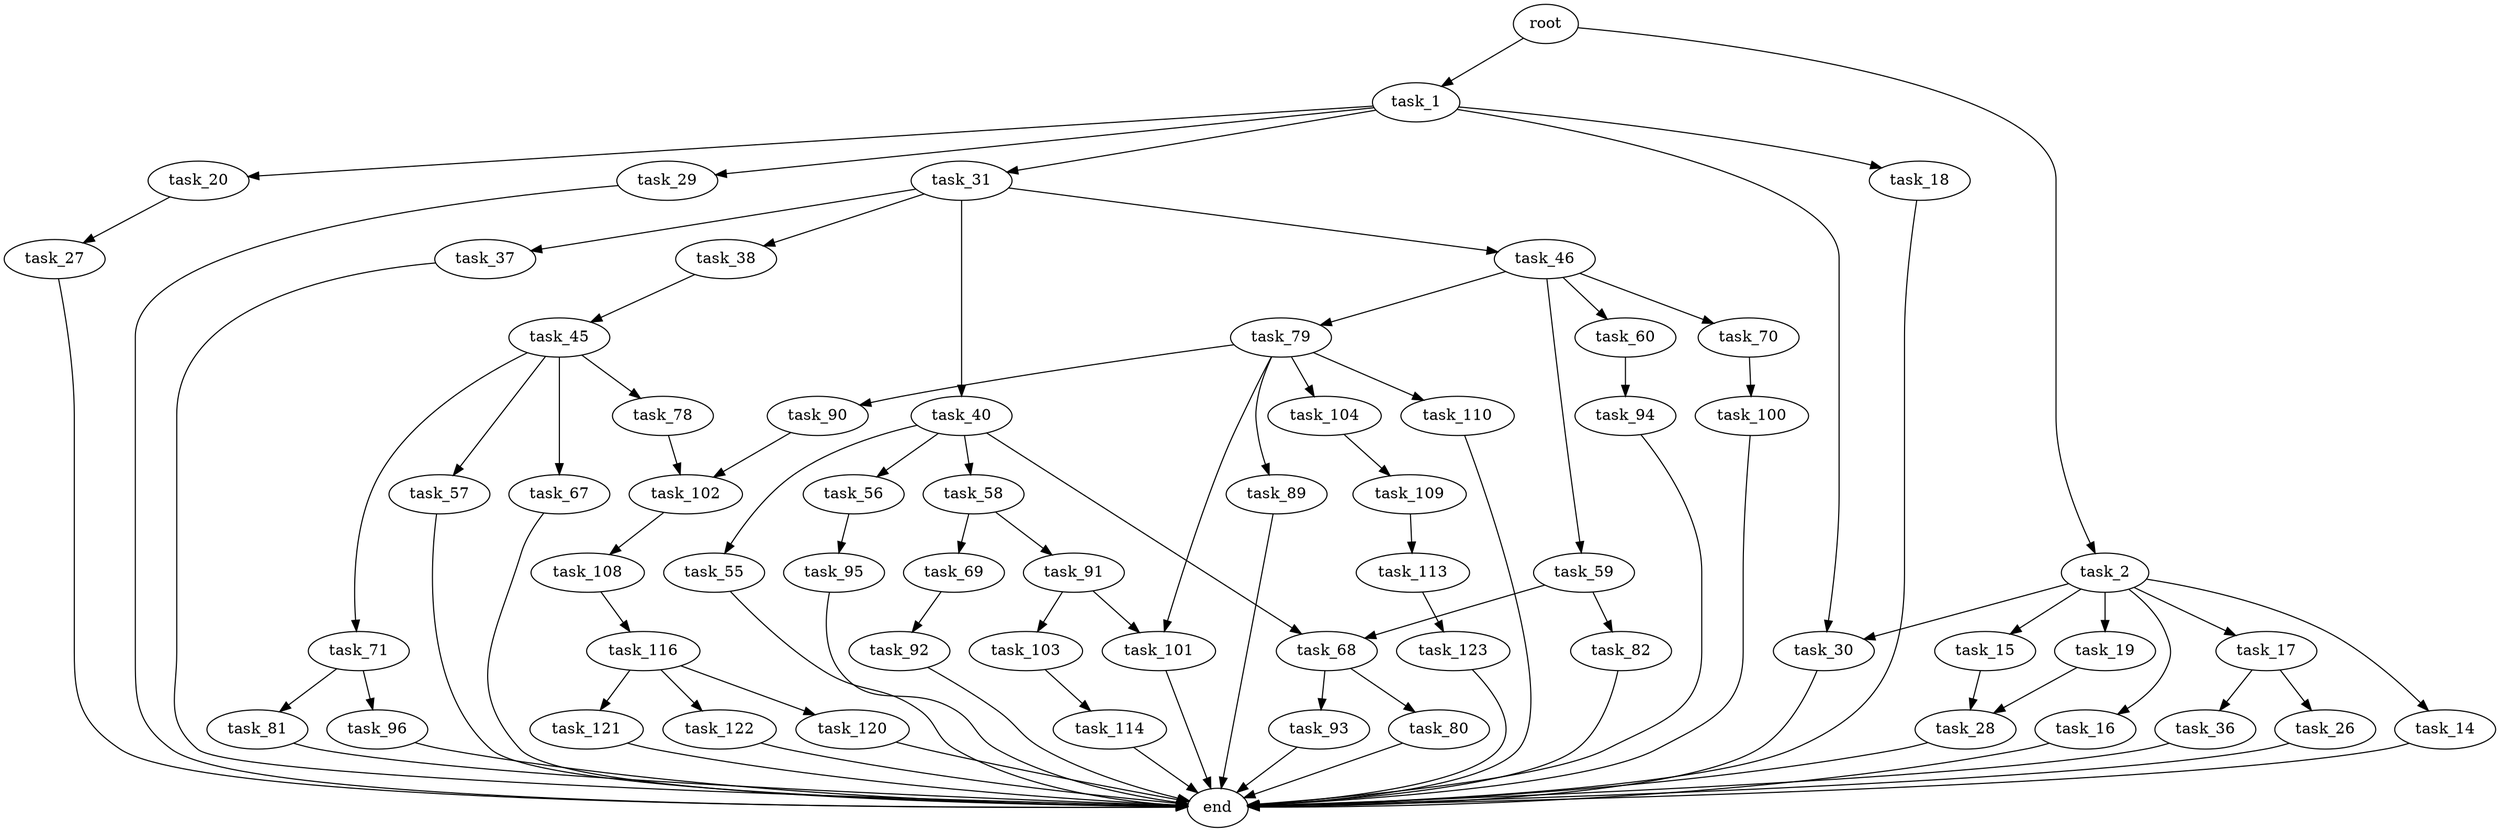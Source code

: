 digraph G {
  root [size="0.000000"];
  task_1 [size="571527007792.000000"];
  task_2 [size="19280040458.000000"];
  task_18 [size="429223477475.000000"];
  task_20 [size="1707298105.000000"];
  task_29 [size="174177031153.000000"];
  task_30 [size="23744095526.000000"];
  task_31 [size="13927680708.000000"];
  task_14 [size="311022543676.000000"];
  task_15 [size="1028131481.000000"];
  task_16 [size="28991029248.000000"];
  task_17 [size="68719476736.000000"];
  task_19 [size="28991029248.000000"];
  end [size="0.000000"];
  task_28 [size="4458176274.000000"];
  task_26 [size="324813559134.000000"];
  task_36 [size="782757789696.000000"];
  task_27 [size="287208243616.000000"];
  task_37 [size="68719476736.000000"];
  task_38 [size="782757789696.000000"];
  task_40 [size="28991029248.000000"];
  task_46 [size="134217728000.000000"];
  task_45 [size="26725563060.000000"];
  task_55 [size="59456314133.000000"];
  task_56 [size="227372655888.000000"];
  task_58 [size="225629698797.000000"];
  task_68 [size="28991029248.000000"];
  task_57 [size="882012729676.000000"];
  task_67 [size="28991029248.000000"];
  task_71 [size="1637145675.000000"];
  task_78 [size="68719476736.000000"];
  task_59 [size="46234995062.000000"];
  task_60 [size="636566300461.000000"];
  task_70 [size="3986965100.000000"];
  task_79 [size="734462555112.000000"];
  task_95 [size="88134301613.000000"];
  task_69 [size="134217728000.000000"];
  task_91 [size="28991029248.000000"];
  task_82 [size="7260195853.000000"];
  task_94 [size="45649059782.000000"];
  task_80 [size="368293445632.000000"];
  task_93 [size="28991029248.000000"];
  task_92 [size="194165474547.000000"];
  task_100 [size="6386387946.000000"];
  task_81 [size="8589934592.000000"];
  task_96 [size="782783011566.000000"];
  task_102 [size="26451806388.000000"];
  task_89 [size="206654750473.000000"];
  task_90 [size="549755813888.000000"];
  task_101 [size="2408876888.000000"];
  task_104 [size="411833119298.000000"];
  task_110 [size="475145340239.000000"];
  task_103 [size="231928233984.000000"];
  task_108 [size="231928233984.000000"];
  task_114 [size="12490591927.000000"];
  task_109 [size="334061565232.000000"];
  task_116 [size="134217728000.000000"];
  task_113 [size="1073741824000.000000"];
  task_123 [size="8589934592.000000"];
  task_120 [size="7980114748.000000"];
  task_121 [size="549755813888.000000"];
  task_122 [size="37894164044.000000"];

  root -> task_1 [size="1.000000"];
  root -> task_2 [size="1.000000"];
  task_1 -> task_18 [size="536870912.000000"];
  task_1 -> task_20 [size="536870912.000000"];
  task_1 -> task_29 [size="536870912.000000"];
  task_1 -> task_30 [size="536870912.000000"];
  task_1 -> task_31 [size="536870912.000000"];
  task_2 -> task_14 [size="33554432.000000"];
  task_2 -> task_15 [size="33554432.000000"];
  task_2 -> task_16 [size="33554432.000000"];
  task_2 -> task_17 [size="33554432.000000"];
  task_2 -> task_19 [size="33554432.000000"];
  task_2 -> task_30 [size="33554432.000000"];
  task_18 -> end [size="1.000000"];
  task_20 -> task_27 [size="33554432.000000"];
  task_29 -> end [size="1.000000"];
  task_30 -> end [size="1.000000"];
  task_31 -> task_37 [size="536870912.000000"];
  task_31 -> task_38 [size="536870912.000000"];
  task_31 -> task_40 [size="536870912.000000"];
  task_31 -> task_46 [size="536870912.000000"];
  task_14 -> end [size="1.000000"];
  task_15 -> task_28 [size="33554432.000000"];
  task_16 -> end [size="1.000000"];
  task_17 -> task_26 [size="134217728.000000"];
  task_17 -> task_36 [size="134217728.000000"];
  task_19 -> task_28 [size="75497472.000000"];
  task_28 -> end [size="1.000000"];
  task_26 -> end [size="1.000000"];
  task_36 -> end [size="1.000000"];
  task_27 -> end [size="1.000000"];
  task_37 -> end [size="1.000000"];
  task_38 -> task_45 [size="679477248.000000"];
  task_40 -> task_55 [size="75497472.000000"];
  task_40 -> task_56 [size="75497472.000000"];
  task_40 -> task_58 [size="75497472.000000"];
  task_40 -> task_68 [size="75497472.000000"];
  task_46 -> task_59 [size="209715200.000000"];
  task_46 -> task_60 [size="209715200.000000"];
  task_46 -> task_70 [size="209715200.000000"];
  task_46 -> task_79 [size="209715200.000000"];
  task_45 -> task_57 [size="679477248.000000"];
  task_45 -> task_67 [size="679477248.000000"];
  task_45 -> task_71 [size="679477248.000000"];
  task_45 -> task_78 [size="679477248.000000"];
  task_55 -> end [size="1.000000"];
  task_56 -> task_95 [size="301989888.000000"];
  task_58 -> task_69 [size="301989888.000000"];
  task_58 -> task_91 [size="301989888.000000"];
  task_68 -> task_80 [size="75497472.000000"];
  task_68 -> task_93 [size="75497472.000000"];
  task_57 -> end [size="1.000000"];
  task_67 -> end [size="1.000000"];
  task_71 -> task_81 [size="75497472.000000"];
  task_71 -> task_96 [size="75497472.000000"];
  task_78 -> task_102 [size="134217728.000000"];
  task_59 -> task_68 [size="33554432.000000"];
  task_59 -> task_82 [size="33554432.000000"];
  task_60 -> task_94 [size="838860800.000000"];
  task_70 -> task_100 [size="75497472.000000"];
  task_79 -> task_89 [size="536870912.000000"];
  task_79 -> task_90 [size="536870912.000000"];
  task_79 -> task_101 [size="536870912.000000"];
  task_79 -> task_104 [size="536870912.000000"];
  task_79 -> task_110 [size="536870912.000000"];
  task_95 -> end [size="1.000000"];
  task_69 -> task_92 [size="209715200.000000"];
  task_91 -> task_101 [size="75497472.000000"];
  task_91 -> task_103 [size="75497472.000000"];
  task_82 -> end [size="1.000000"];
  task_94 -> end [size="1.000000"];
  task_80 -> end [size="1.000000"];
  task_93 -> end [size="1.000000"];
  task_92 -> end [size="1.000000"];
  task_100 -> end [size="1.000000"];
  task_81 -> end [size="1.000000"];
  task_96 -> end [size="1.000000"];
  task_102 -> task_108 [size="679477248.000000"];
  task_89 -> end [size="1.000000"];
  task_90 -> task_102 [size="536870912.000000"];
  task_101 -> end [size="1.000000"];
  task_104 -> task_109 [size="411041792.000000"];
  task_110 -> end [size="1.000000"];
  task_103 -> task_114 [size="301989888.000000"];
  task_108 -> task_116 [size="301989888.000000"];
  task_114 -> end [size="1.000000"];
  task_109 -> task_113 [size="411041792.000000"];
  task_116 -> task_120 [size="209715200.000000"];
  task_116 -> task_121 [size="209715200.000000"];
  task_116 -> task_122 [size="209715200.000000"];
  task_113 -> task_123 [size="838860800.000000"];
  task_123 -> end [size="1.000000"];
  task_120 -> end [size="1.000000"];
  task_121 -> end [size="1.000000"];
  task_122 -> end [size="1.000000"];
}
